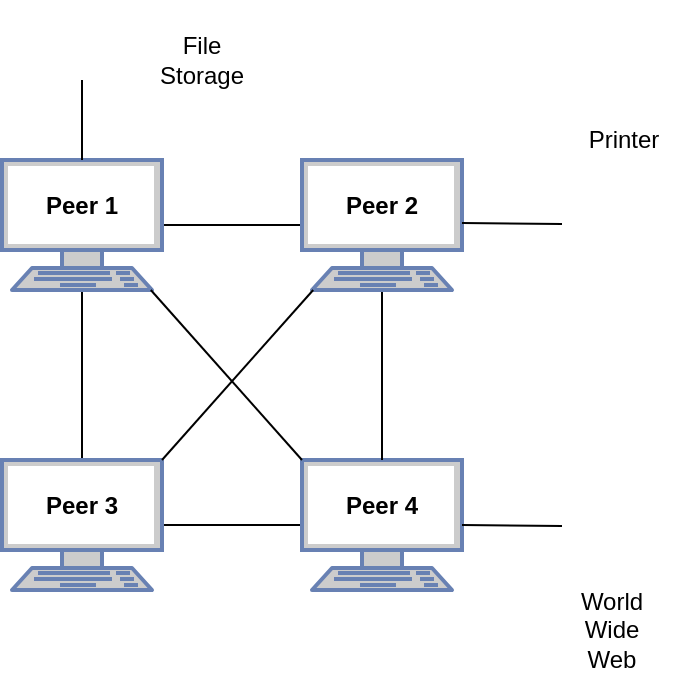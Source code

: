 <mxfile version="10.5.8" type="device"><diagram id="lNSpH4l7EqdGj7peLKwJ" name="Page-1"><mxGraphModel dx="1162" dy="596" grid="1" gridSize="10" guides="1" tooltips="1" connect="1" arrows="1" fold="1" page="1" pageScale="1" pageWidth="400" pageHeight="400" math="0" shadow="0"><root><mxCell id="0"/><mxCell id="1" parent="0"/><mxCell id="b1XGinBkncFcMMUnPXoR-7" style="edgeStyle=orthogonalEdgeStyle;rounded=0;orthogonalLoop=1;jettySize=auto;html=1;endArrow=none;endFill=0;" edge="1" parent="1" source="b1XGinBkncFcMMUnPXoR-1" target="b1XGinBkncFcMMUnPXoR-2"><mxGeometry relative="1" as="geometry"/></mxCell><mxCell id="b1XGinBkncFcMMUnPXoR-8" style="edgeStyle=orthogonalEdgeStyle;rounded=0;orthogonalLoop=1;jettySize=auto;html=1;endArrow=none;endFill=0;" edge="1" parent="1" source="b1XGinBkncFcMMUnPXoR-1" target="b1XGinBkncFcMMUnPXoR-3"><mxGeometry relative="1" as="geometry"/></mxCell><mxCell id="b1XGinBkncFcMMUnPXoR-1" value="" style="fontColor=#0066CC;verticalAlign=top;verticalLabelPosition=bottom;labelPosition=center;align=center;html=1;outlineConnect=0;fillColor=#CCCCCC;strokeColor=#6881B3;gradientColor=none;gradientDirection=north;strokeWidth=2;shape=mxgraph.networks.terminal;" vertex="1" parent="1"><mxGeometry x="50" y="240" width="80" height="65" as="geometry"/></mxCell><mxCell id="b1XGinBkncFcMMUnPXoR-2" value="" style="fontColor=#0066CC;verticalAlign=top;verticalLabelPosition=bottom;labelPosition=center;align=center;html=1;outlineConnect=0;fillColor=#CCCCCC;strokeColor=#6881B3;gradientColor=none;gradientDirection=north;strokeWidth=2;shape=mxgraph.networks.terminal;" vertex="1" parent="1"><mxGeometry x="200" y="240" width="80" height="65" as="geometry"/></mxCell><mxCell id="b1XGinBkncFcMMUnPXoR-5" style="edgeStyle=orthogonalEdgeStyle;rounded=0;orthogonalLoop=1;jettySize=auto;html=1;endArrow=none;endFill=0;" edge="1" parent="1" source="b1XGinBkncFcMMUnPXoR-3" target="b1XGinBkncFcMMUnPXoR-4"><mxGeometry relative="1" as="geometry"/></mxCell><mxCell id="b1XGinBkncFcMMUnPXoR-3" value="" style="fontColor=#0066CC;verticalAlign=top;verticalLabelPosition=bottom;labelPosition=center;align=center;html=1;outlineConnect=0;fillColor=#CCCCCC;strokeColor=#6881B3;gradientColor=none;gradientDirection=north;strokeWidth=2;shape=mxgraph.networks.terminal;" vertex="1" parent="1"><mxGeometry x="50" y="90" width="80" height="65" as="geometry"/></mxCell><mxCell id="b1XGinBkncFcMMUnPXoR-6" style="edgeStyle=orthogonalEdgeStyle;rounded=0;orthogonalLoop=1;jettySize=auto;html=1;endArrow=none;endFill=0;" edge="1" parent="1" source="b1XGinBkncFcMMUnPXoR-4" target="b1XGinBkncFcMMUnPXoR-2"><mxGeometry relative="1" as="geometry"/></mxCell><mxCell id="b1XGinBkncFcMMUnPXoR-4" value="" style="fontColor=#0066CC;verticalAlign=top;verticalLabelPosition=bottom;labelPosition=center;align=center;html=1;outlineConnect=0;fillColor=#CCCCCC;strokeColor=#6881B3;gradientColor=none;gradientDirection=north;strokeWidth=2;shape=mxgraph.networks.terminal;" vertex="1" parent="1"><mxGeometry x="200" y="90" width="80" height="65" as="geometry"/></mxCell><mxCell id="b1XGinBkncFcMMUnPXoR-9" value="&lt;b&gt;Peer 1&lt;/b&gt;" style="text;html=1;strokeColor=none;fillColor=none;align=center;verticalAlign=middle;whiteSpace=wrap;rounded=0;" vertex="1" parent="1"><mxGeometry x="70" y="102.5" width="40" height="20" as="geometry"/></mxCell><mxCell id="b1XGinBkncFcMMUnPXoR-10" value="&lt;b&gt;Peer 2&lt;/b&gt;" style="text;html=1;strokeColor=none;fillColor=none;align=center;verticalAlign=middle;whiteSpace=wrap;rounded=0;" vertex="1" parent="1"><mxGeometry x="220" y="102.5" width="40" height="20" as="geometry"/></mxCell><mxCell id="b1XGinBkncFcMMUnPXoR-11" value="&lt;b&gt;Peer 3&lt;/b&gt;" style="text;html=1;strokeColor=none;fillColor=none;align=center;verticalAlign=middle;whiteSpace=wrap;rounded=0;" vertex="1" parent="1"><mxGeometry x="70" y="252.5" width="40" height="20" as="geometry"/></mxCell><mxCell id="b1XGinBkncFcMMUnPXoR-12" value="&lt;b&gt;Peer 4&lt;/b&gt;" style="text;html=1;strokeColor=none;fillColor=none;align=center;verticalAlign=middle;whiteSpace=wrap;rounded=0;" vertex="1" parent="1"><mxGeometry x="220" y="252.5" width="40" height="20" as="geometry"/></mxCell><mxCell id="b1XGinBkncFcMMUnPXoR-13" value="" style="endArrow=none;html=1;entryX=0.07;entryY=1;entryDx=0;entryDy=0;entryPerimeter=0;exitX=1;exitY=0;exitDx=0;exitDy=0;exitPerimeter=0;" edge="1" parent="1" source="b1XGinBkncFcMMUnPXoR-1" target="b1XGinBkncFcMMUnPXoR-4"><mxGeometry width="50" height="50" relative="1" as="geometry"><mxPoint x="50" y="380" as="sourcePoint"/><mxPoint x="100" y="330" as="targetPoint"/></mxGeometry></mxCell><mxCell id="b1XGinBkncFcMMUnPXoR-14" value="" style="endArrow=none;html=1;entryX=0;entryY=0;entryDx=0;entryDy=0;entryPerimeter=0;exitX=0.93;exitY=1;exitDx=0;exitDy=0;exitPerimeter=0;" edge="1" parent="1" source="b1XGinBkncFcMMUnPXoR-3" target="b1XGinBkncFcMMUnPXoR-2"><mxGeometry width="50" height="50" relative="1" as="geometry"><mxPoint x="140.138" y="250.034" as="sourcePoint"/><mxPoint x="285.655" y="165.207" as="targetPoint"/></mxGeometry></mxCell><mxCell id="b1XGinBkncFcMMUnPXoR-15" value="" style="shape=image;html=1;verticalAlign=top;verticalLabelPosition=bottom;labelBackgroundColor=#ffffff;imageAspect=0;aspect=fixed;image=https://cdn4.iconfinder.com/data/icons/common-toolbar/36/Print-2-128.png" vertex="1" parent="1"><mxGeometry x="325.5" y="88.5" width="70" height="68" as="geometry"/></mxCell><mxCell id="b1XGinBkncFcMMUnPXoR-17" value="" style="endArrow=none;html=1;" edge="1" parent="1"><mxGeometry width="50" height="50" relative="1" as="geometry"><mxPoint x="280" y="121.5" as="sourcePoint"/><mxPoint x="330" y="122" as="targetPoint"/></mxGeometry></mxCell><mxCell id="b1XGinBkncFcMMUnPXoR-18" value="Printer" style="text;html=1;strokeColor=none;fillColor=none;align=center;verticalAlign=middle;whiteSpace=wrap;rounded=0;" vertex="1" parent="1"><mxGeometry x="340.5" y="70" width="40" height="20" as="geometry"/></mxCell><mxCell id="b1XGinBkncFcMMUnPXoR-19" value="" style="shape=image;html=1;verticalAlign=top;verticalLabelPosition=bottom;labelBackgroundColor=#ffffff;imageAspect=0;aspect=fixed;image=https://cdn3.iconfinder.com/data/icons/fatcow/32x32_0440/folder_database.png" vertex="1" parent="1"><mxGeometry x="60" y="10" width="60" height="60" as="geometry"/></mxCell><mxCell id="b1XGinBkncFcMMUnPXoR-20" value="" style="endArrow=none;html=1;" edge="1" parent="1"><mxGeometry width="50" height="50" relative="1" as="geometry"><mxPoint x="90" y="90" as="sourcePoint"/><mxPoint x="90" y="50" as="targetPoint"/></mxGeometry></mxCell><mxCell id="b1XGinBkncFcMMUnPXoR-21" value="File Storage" style="text;html=1;strokeColor=none;fillColor=none;align=center;verticalAlign=middle;whiteSpace=wrap;rounded=0;" vertex="1" parent="1"><mxGeometry x="130" y="30" width="40" height="20" as="geometry"/></mxCell><mxCell id="b1XGinBkncFcMMUnPXoR-22" value="" style="shape=image;html=1;verticalAlign=top;verticalLabelPosition=bottom;labelBackgroundColor=#ffffff;imageAspect=0;aspect=fixed;image=https://cdn3.iconfinder.com/data/icons/developperss/PNG/Web%20Browser.png" vertex="1" parent="1"><mxGeometry x="324.5" y="242.5" width="60" height="60" as="geometry"/></mxCell><mxCell id="b1XGinBkncFcMMUnPXoR-23" value="" style="endArrow=none;html=1;" edge="1" parent="1"><mxGeometry width="50" height="50" relative="1" as="geometry"><mxPoint x="280" y="272.5" as="sourcePoint"/><mxPoint x="330" y="273" as="targetPoint"/></mxGeometry></mxCell><mxCell id="b1XGinBkncFcMMUnPXoR-24" value="World&lt;br&gt;Wide&lt;br&gt;Web&lt;br&gt;" style="text;html=1;strokeColor=none;fillColor=none;align=center;verticalAlign=middle;whiteSpace=wrap;rounded=0;" vertex="1" parent="1"><mxGeometry x="334.5" y="315" width="40" height="20" as="geometry"/></mxCell></root></mxGraphModel></diagram></mxfile>